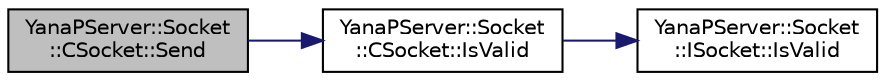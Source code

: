 digraph "YanaPServer::Socket::CSocket::Send"
{
  edge [fontname="Helvetica",fontsize="10",labelfontname="Helvetica",labelfontsize="10"];
  node [fontname="Helvetica",fontsize="10",shape=record];
  rankdir="LR";
  Node33 [label="YanaPServer::Socket\l::CSocket::Send",height=0.2,width=0.4,color="black", fillcolor="grey75", style="filled", fontcolor="black"];
  Node33 -> Node34 [color="midnightblue",fontsize="10",style="solid",fontname="Helvetica"];
  Node34 [label="YanaPServer::Socket\l::CSocket::IsValid",height=0.2,width=0.4,color="black", fillcolor="white", style="filled",URL="$class_yana_p_server_1_1_socket_1_1_c_socket.html#a8fadeb20cdfec76d61b5547183fd2a8c",tooltip="有効か？ "];
  Node34 -> Node35 [color="midnightblue",fontsize="10",style="solid",fontname="Helvetica"];
  Node35 [label="YanaPServer::Socket\l::ISocket::IsValid",height=0.2,width=0.4,color="black", fillcolor="white", style="filled",URL="$class_yana_p_server_1_1_socket_1_1_i_socket.html#a052f5ae17dc9ae6ab0ef4d1e3358948c",tooltip="有効か？ "];
}

